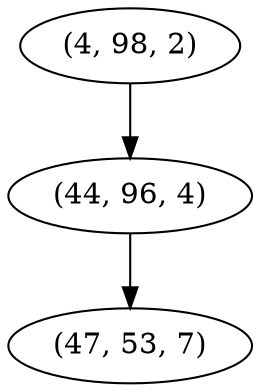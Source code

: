 digraph tree {
    "(4, 98, 2)";
    "(44, 96, 4)";
    "(47, 53, 7)";
    "(4, 98, 2)" -> "(44, 96, 4)";
    "(44, 96, 4)" -> "(47, 53, 7)";
}
